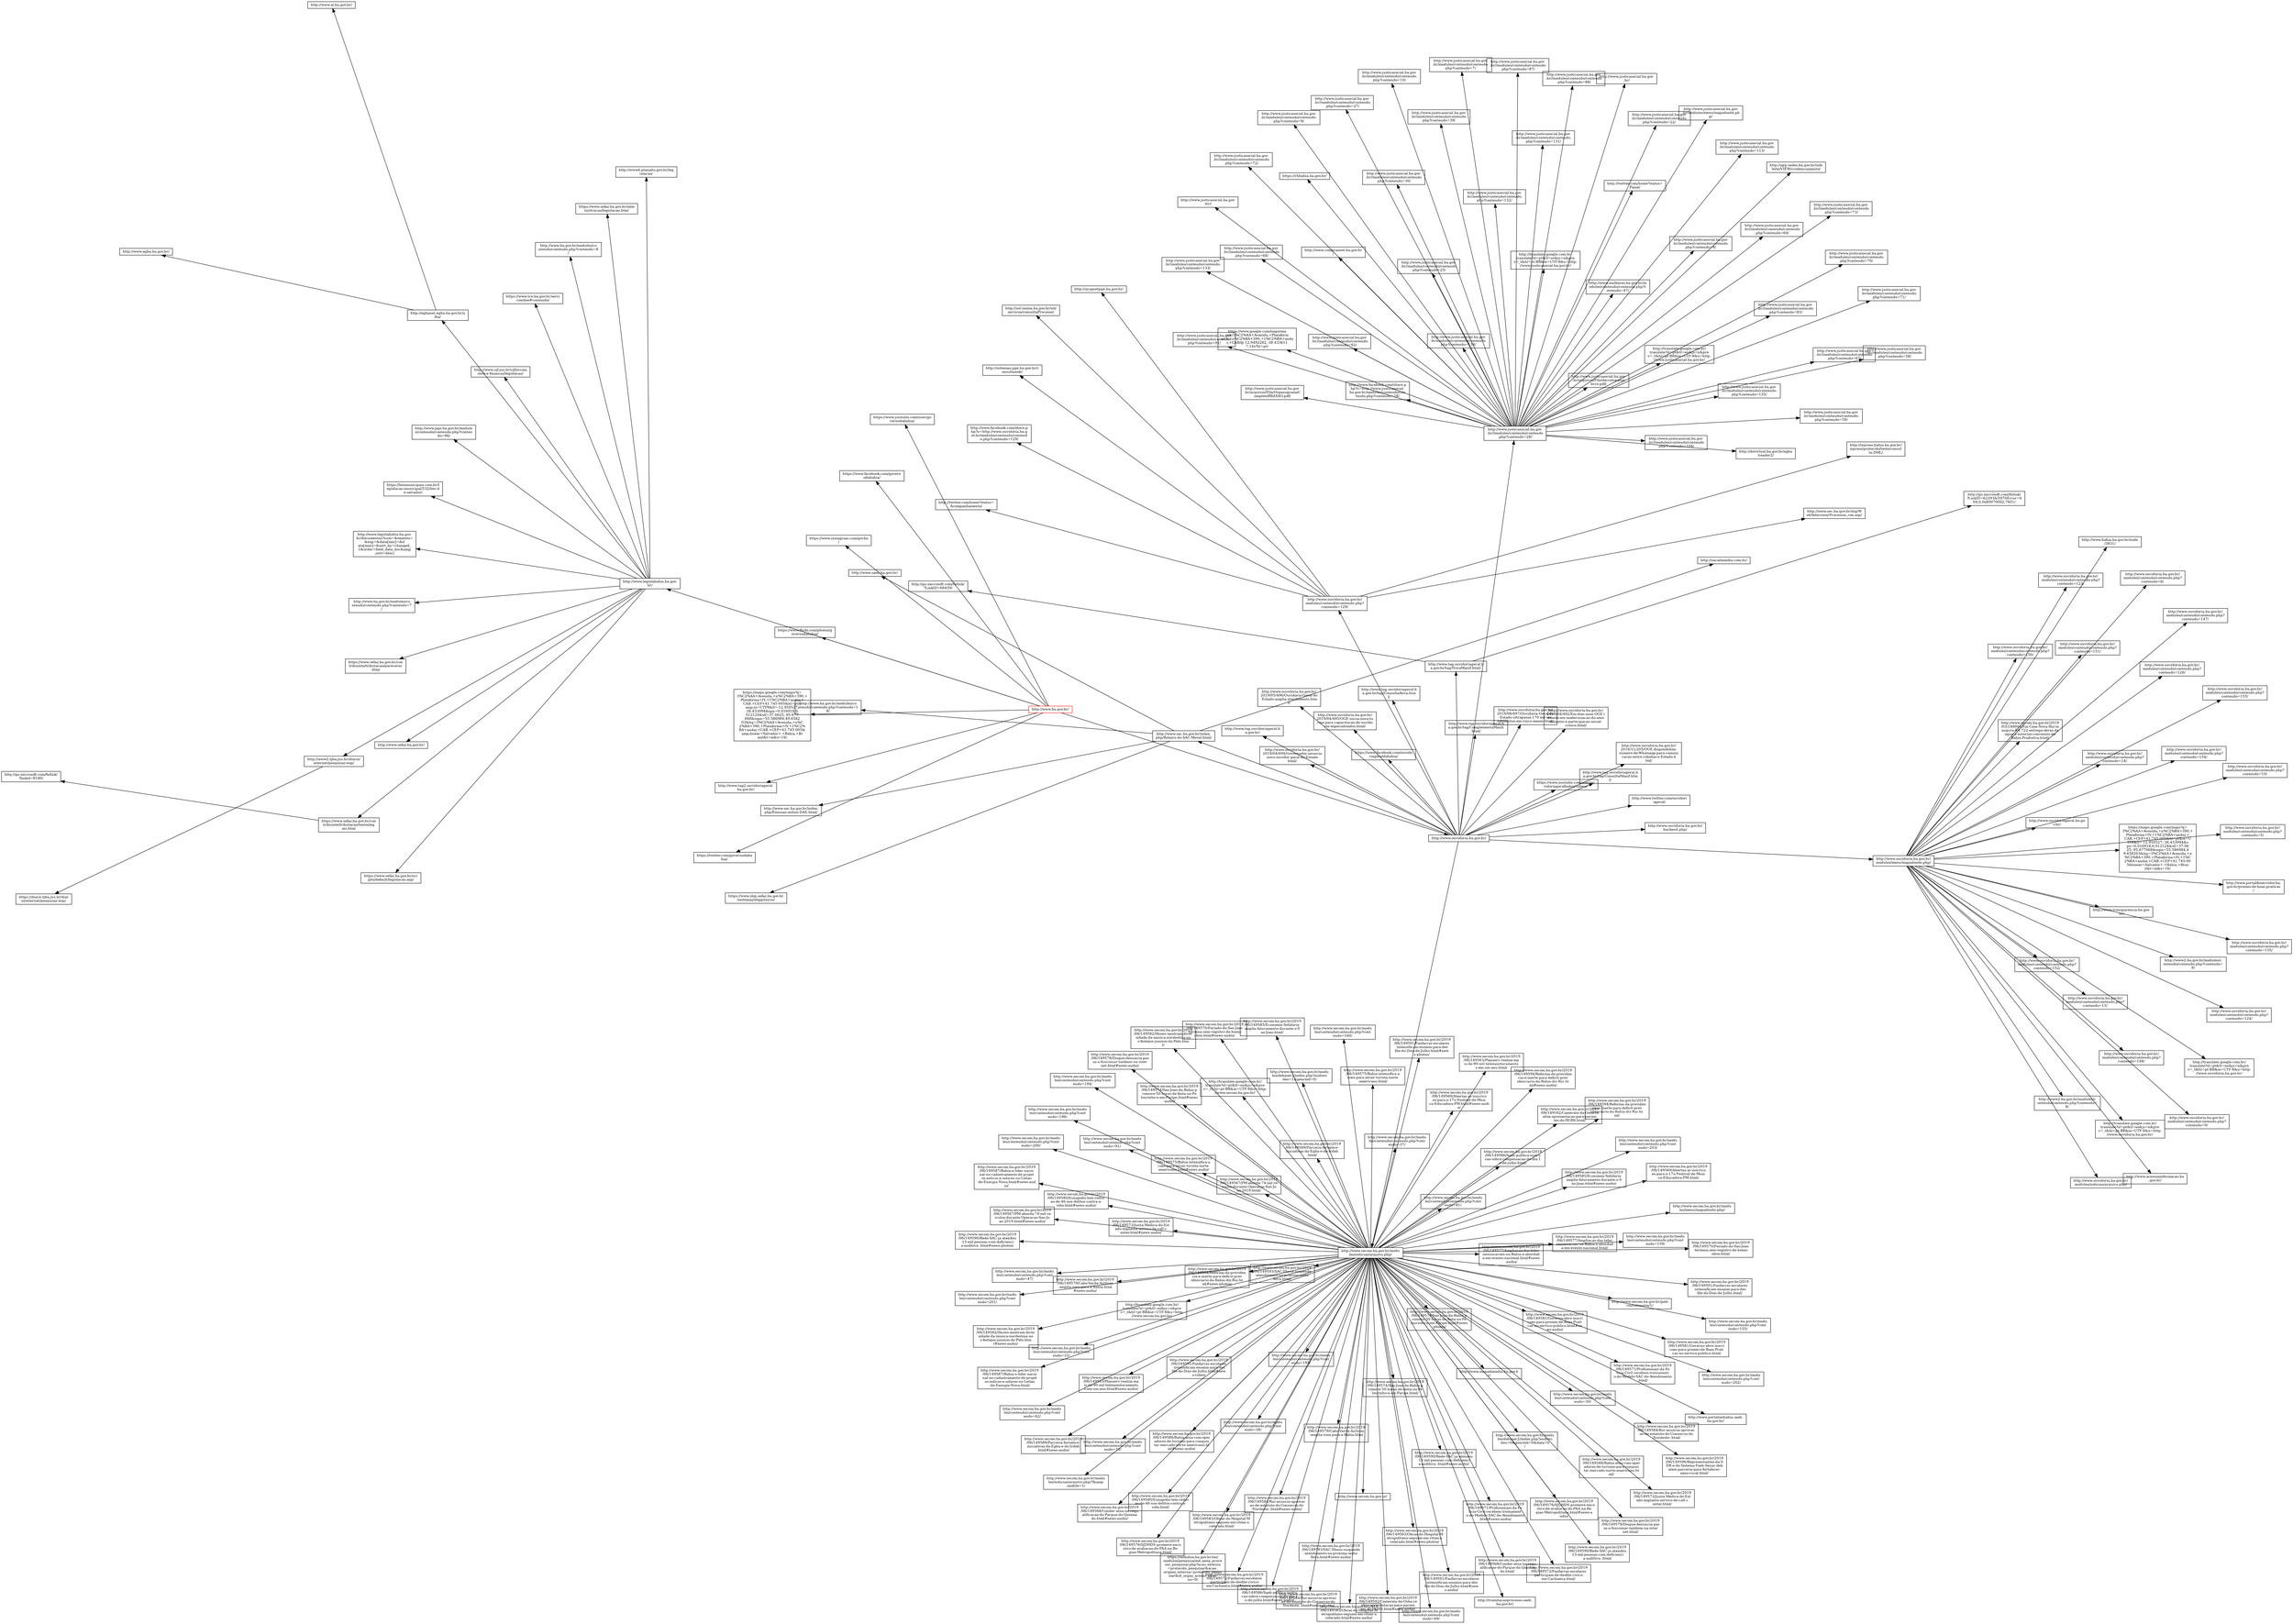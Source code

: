 digraph {
	compound=true;
	overlap=scalexy;
	splines=true;
	layout="neato";
	sep=-0.4;
	1 [label="http://www.ba.gov.br/"; shape=record; color=red; height=.1; fontsize=9];
	2 [label="http://www.ouvidoria.ba.gov.br/\n"; shape=record; height=.1; fontsize=9];
	3 [label="http://www.ouvidoria.ba.gov.br/\nmodules/menu/mapadosite.php/"; shape=record; height=.1; fontsize=9];
	4 [label="http://www.bahia.ba.gov.br/node\n/3831/"; shape=record; height=.1; fontsize=9];
	5 [label="http://www.transparencia.ba.gov\n.br/"; shape=record; height=.1; fontsize=9];
	6 [label="http://www.ouvidoriageral.ba.go\nv.br/"; shape=record; height=.1; fontsize=9];
	7 [label="http://www2.ba.gov.br/modules/c\nonteudo/conteudo.php?conteudo=\n8/"; shape=record; height=.1; fontsize=9];
	8 [label="http://www2.ba.gov.br/modules/c\nonteudo/conteudo.php?conteudo=\n9/"; shape=record; height=.1; fontsize=9];
	9 [label="http://www.acessoainformacao.ba\n.gov.br/"; shape=record; height=.1; fontsize=9];
	10 [label="http://translate.google.com.br/\ntranslate?sl=pt&tl=en&js=n&pre\nv=_t&hl=pt-BR&ie=UTF-8&u=http:\n//www.ouvidoria.ba.gov.br/"; shape=record; height=.1; fontsize=9];
	11 [label="http://translate.google.com.br/\ntranslate?sl=pt&tl=es&js=n&pre\nv=_t&hl=pt-BR&ie=UTF-8&u=http:\n//www.ouvidoria.ba.gov.br/"; shape=record; height=.1; fontsize=9];
	12 [label="http://www.secom.ba.gov.br/2019\n/03/148004/Em-Casa-Nova-Rui-in\naugura-BA-722-entrega-obras-de\n-agua-e-autoriza-convenios-do-\nBahia-Produtiva.html/"; shape=record; height=.1; fontsize=9];
	13 [label="http://www.portaldoservidor.ba.\ngov.br/premio-de-boas-praticas\n/"; shape=record; height=.1; fontsize=9];
	14 [label="http://www.ouvidoria.ba.gov.br/\nmodules/conteudo/conteudo.php?\nconteudo=5/"; shape=record; height=.1; fontsize=9];
	15 [label="http://www.ouvidoria.ba.gov.br/\nmodules/conteudo/conteudo.php?\nconteudo=147/"; shape=record; height=.1; fontsize=9];
	16 [label="http://www.ouvidoria.ba.gov.br/\nmodules/conteudo/conteudo.php?\nconteudo=148/"; shape=record; height=.1; fontsize=9];
	17 [label="http://www.ouvidoria.ba.gov.br/\nmodules/conteudo/conteudo.php?\nconteudo=124/"; shape=record; height=.1; fontsize=9];
	18 [label="http://www.ouvidoria.ba.gov.br/\nmodules/conteudo/conteudo.php?\nconteudo=123/"; shape=record; height=.1; fontsize=9];
	19 [label="http://www.ouvidoria.ba.gov.br/\nmodules/conteudo/conteudo.php?\nconteudo=150/"; shape=record; height=.1; fontsize=9];
	20 [label="http://www.ouvidoria.ba.gov.br/\nmodules/conteudo/conteudo.php?\nconteudo=151/"; shape=record; height=.1; fontsize=9];
	21 [label="http://www.ouvidoria.ba.gov.br/\nmodules/conteudo/conteudo.php?\nconteudo=13/"; shape=record; height=.1; fontsize=9];
	22 [label="http://www.ouvidoria.ba.gov.br/\nmodules/conteudo/conteudo.php?\nconteudo=152/"; shape=record; height=.1; fontsize=9];
	23 [label="http://www.ouvidoria.ba.gov.br/\nmodules/conteudo/conteudo.php?\nconteudo=154/"; shape=record; height=.1; fontsize=9];
	24 [label="http://www.ouvidoria.ba.gov.br/\nmodules/conteudo/conteudo.php?\nconteudo=155/"; shape=record; height=.1; fontsize=9];
	25 [label="http://www.ouvidoria.ba.gov.br/\nmodules/conteudo/conteudo.php?\nconteudo=8/"; shape=record; height=.1; fontsize=9];
	26 [label="http://www.ouvidoria.ba.gov.br/\nmodules/conteudo/conteudo.php?\nconteudo=9/"; shape=record; height=.1; fontsize=9];
	27 [label="http://www.ouvidoria.ba.gov.br/\nmodules/conteudo/conteudo.php?\nconteudo=10/"; shape=record; height=.1; fontsize=9];
	28 [label="http://www.ouvidoria.ba.gov.br/\nmodules/conteudo/conteudo.php?\nconteudo=14/"; shape=record; height=.1; fontsize=9];
	29 [label="http://www.ouvidoria.ba.gov.br/\nmodules/noticias/arquivo.php/"; shape=record; height=.1; fontsize=9];
	30 [label="http://www.ouvidoria.ba.gov.br/\nmodules/conteudo/conteudo.php?\nconteudo=135/"; shape=record; height=.1; fontsize=9];
	31 [label="http://www.ouvidoria.ba.gov.br/\nmodules/conteudo/conteudo.php?\nconteudo=126/"; shape=record; height=.1; fontsize=9];
	32 [label="https://maps.google.com/maps?q=\n3%C2%AA+Avenida,+n%C2%BA+390,+\nPlataforma+IV,+1%C2%BA+andar,+\nCAB.+CEP+41.745-005&hl=pt&ie=U\nTF8&ll=-12.950527,-38.433094&s\npn=0.016918,0.012124&sll=37.06\n25,-95.677068&sspn=55.586984,4\n9.658203&hq=3%C2%AA+Avenida,+n\n%C2%BA+390,+Plataforma+IV,+1%C\n2%BA+andar,+CAB.+CEP+41.745-00\n5&hnear=Salvador+-+Bahia,+Bras\nil&t=m&z=16/"; shape=record; height=.1; fontsize=9];
	33 [label="http://www.tag.ouvidoriageral.b\na.gov.br/"; shape=record; height=.1; fontsize=9];
	34 [label="http://www.justicasocial.ba.gov\n.br//modules/conteudo/conteudo\n.php?conteudo=28/"; shape=record; height=.1; fontsize=9];
	35 [label="http://www.justicasocial.ba.gov\n.br/modules/menu/mapadosite.ph\np/"; shape=record; height=.1; fontsize=9];
	36 [label="http://translate.google.com.br/\ntranslate?sl=pt&tl=en&js=n&pre\nv=_t&hl=pt-BR&ie=UTF-8&u=http:\n//www.justicasocial.ba.gov.br/\n"; shape=record; height=.1; fontsize=9];
	37 [label="http://translate.google.com.br/\ntranslate?sl=pt&tl=es&js=n&pre\nv=_t&hl=pt-BR&ie=UTF-8&u=http:\n//www.justicasocial.ba.gov.br/\n"; shape=record; height=.1; fontsize=9];
	38 [label="http://www.justicasocial.ba.gov\n.br/"; shape=record; height=.1; fontsize=9];
	39 [label="https://rhbahia.ba.gov.br/"; shape=record; height=.1; fontsize=9];
	40 [label="http://www.justicasocial.ba.gov\n.br//"; shape=record; height=.1; fontsize=9];
	41 [label="http://www.justicasocial.ba.gov\n.br/modules/conteudo/conteudo.\nphp?conteudo=39/"; shape=record; height=.1; fontsize=9];
	42 [label="http://www.justicasocial.ba.gov\n.br//modules/conteudo/conteudo\n.php?conteudo=27/"; shape=record; height=.1; fontsize=9];
	43 [label="http://www.justicasocial.ba.gov\n.br//modules/conteudo/conteudo\n.php?conteudo=25/"; shape=record; height=.1; fontsize=9];
	44 [label="http://www.justicasocial.ba.gov\n.br//modules/conteudo/conteudo\n.php?conteudo=64/"; shape=record; height=.1; fontsize=9];
	45 [label="http://www.justicasocial.ba.gov\n.br//modules/conteudo/conteudo\n.php?conteudo=67/"; shape=record; height=.1; fontsize=9];
	46 [label="http://www.justicasocial.ba.gov\n.br//modules/conteudo/conteudo\n.php?conteudo=68/"; shape=record; height=.1; fontsize=9];
	47 [label="http://www.justicasocial.ba.gov\n.br//modules/conteudo/conteudo\n.php?conteudo=58/"; shape=record; height=.1; fontsize=9];
	48 [label="http://www.justicasocial.ba.gov\n.br/modules/conteudo/conteudo.\nphp?conteudo=59/"; shape=record; height=.1; fontsize=9];
	49 [label="http://www.justicasocial.ba.gov\n.br/modules/conteudo/conteudo.\nphp?conteudo=70/"; shape=record; height=.1; fontsize=9];
	50 [label="http://www.justicasocial.ba.gov\n.br/modules/conteudo/conteudo.\nphp?conteudo=71/"; shape=record; height=.1; fontsize=9];
	51 [label="http://www.justicasocial.ba.gov\n.br//modules/conteudo/conteudo\n.php?conteudo=72/"; shape=record; height=.1; fontsize=9];
	52 [label="http://www.justicasocial.ba.gov\n.br//modules/conteudo/conteudo\n.php?conteudo=73/"; shape=record; height=.1; fontsize=9];
	53 [label="http://www.justicasocial.ba.gov\n.br//modules/conteudo/conteudo\n.php?conteudo=88/"; shape=record; height=.1; fontsize=9];
	54 [label="http://www.justicasocial.ba.gov\n.br//modules/conteudo/conteudo\n.php?conteudo=87/"; shape=record; height=.1; fontsize=9];
	55 [label="http://www.justicasocial.ba.gov\n.br/modules/conteudo/conteudo.\nphp?conteudo=22/"; shape=record; height=.1; fontsize=9];
	56 [label="http://www.justicasocial.ba.gov\n.br//modules/conteudo/conteudo\n.php?conteudo=104/"; shape=record; height=.1; fontsize=9];
	57 [label="http://www.justicasocial.ba.gov\n.br/arquivos/File/OrganogramaC\nompletoBRASAO.pdf/"; shape=record; height=.1; fontsize=9];
	58 [label="http://www.justicasocial.ba.gov\n.br/modules/conteudo/conteudo.\nphp?conteudo=10/"; shape=record; height=.1; fontsize=9];
	59 [label="http://www.justicasocial.ba.gov\n.br/modules/conteudo/conteudo.\nphp?conteudo=8/"; shape=record; height=.1; fontsize=9];
	60 [label="http://www.justicasocial.ba.gov\n.br/modules/conteudo/conteudo.\nphp?conteudo=9/"; shape=record; height=.1; fontsize=9];
	61 [label="http://www.justicasocial.ba.gov\n.br//modules/conteudo/conteudo\n.php?conteudo=30/"; shape=record; height=.1; fontsize=9];
	62 [label="http://www.justicasocial.ba.gov\n.br/modules/conteudo/conteudo.\nphp?conteudo=7/"; shape=record; height=.1; fontsize=9];
	63 [label="http://www.justicasocial.ba.gov\n.br/modules/conteudo/conteudo.\nphp?conteudo=91/"; shape=record; height=.1; fontsize=9];
	64 [label="http://www.justicasocial.ba.gov\n.br/modules/conteudo/conteudo.\nphp?conteudo=113/"; shape=record; height=.1; fontsize=9];
	65 [label="http://www.justicasocial.ba.gov\n.br//modules/conteudo/conteudo\n.php?conteudo=83/"; shape=record; height=.1; fontsize=9];
	66 [label="http://www.justicasocial.ba.gov\n.br//modules/conteudo/conteudo\n.php?conteudo=92/"; shape=record; height=.1; fontsize=9];
	67 [label="http://www.mulheres.ba.gov.br/m\nodules/conteudo/conteudo.php?c\nonteudo=47/"; shape=record; height=.1; fontsize=9];
	68 [label="http://app.sedes.ba.gov.br/info\nleite/VIEW/credenciamento/"; shape=record; height=.1; fontsize=9];
	69 [label="http://dovirtual.ba.gov.br/egba\n/reader2/"; shape=record; height=.1; fontsize=9];
	70 [label="http://www.comprasnet.ba.gov.br\n/"; shape=record; height=.1; fontsize=9];
	71 [label="http://www.justicasocial.ba.gov\n.br/arquivos/File/decretopasse\nlivre.pdf/"; shape=record; height=.1; fontsize=9];
	72 [label="http://www.justicasocial.ba.gov\n.br/modules/conteudo/conteudo.\nphp?conteudo=131/"; shape=record; height=.1; fontsize=9];
	73 [label="http://www.justicasocial.ba.gov\n.br/modules/conteudo/conteudo.\nphp?conteudo=132/"; shape=record; height=.1; fontsize=9];
	74 [label="http://www.justicasocial.ba.gov\n.br/modules/conteudo/conteudo.\nphp?conteudo=133/"; shape=record; height=.1; fontsize=9];
	75 [label="http://www.justicasocial.ba.gov\n.br/modules/conteudo/conteudo.\nphp?conteudo=134/"; shape=record; height=.1; fontsize=9];
	76 [label="http://www.justicasocial.ba.gov\n.br/modules/conteudo/conteudo.\nphp?conteudo=135/"; shape=record; height=.1; fontsize=9];
	77 [label="http://twitter.com/home?status=\nPasse/"; shape=record; height=.1; fontsize=9];
	78 [label="http://www.facebook.com/share.p\nhp?u=http://www.justicasocial.\nba.gov.br/modules/conteudo/con\nteudo.php?conteudo=28/"; shape=record; height=.1; fontsize=9];
	79 [label="https://www.google.com/maps/sea\nrch/3%C2%AA+Avenida,+Plataform\na+4,+n%C2%BA+390,+1%C2%BA+anda\nr,+CAB/@-12.9492282,-38.433611\n7,14z?hl=pt/"; shape=record; height=.1; fontsize=9];
	80 [label="http://www.ouvidoria.ba.gov.br/\n2016/11/205/OGE-disponibiliza-\nnumero-de-Whatsaap-para-comuni\ncacao-entre-cidadao-e-Estado.h\ntml/"; shape=record; height=.1; fontsize=9];
	81 [label="http://www.tag.ouvidoriageral.b\na.gov.br/tag/NovaManif.html/"; shape=record; height=.1; fontsize=9];
	82 [label="http://go.microsoft.com/fwlink/\n?LinkID=66439/"; shape=record; height=.1; fontsize=9];
	83 [label="http://go.microsoft.com/fwlink/\n?LinkID=62293&amp;IIS70Error=4\n04,0,0x80070002,7601/"; shape=record; height=.1; fontsize=9];
	84 [label="http://www.tag.ouvidoriageral.b\na.gov.br/tag/ConsultaManif.htm\nl/"; shape=record; height=.1; fontsize=9];
	85 [label="http://www.tag.ouvidoriageral.b\na.gov.br/tag/ComplementaManif.\nhtml/"; shape=record; height=.1; fontsize=9];
	86 [label="http://www.tag.ouvidoriageral.b\na.gov.br/tag/ConsultaAtiva.htm\nl/"; shape=record; height=.1; fontsize=9];
	87 [label="http://www.ouvidoria.ba.gov.br/\n2019/06/497/Ouvidoria-Geral-do\n-Estado-ultrapassa-170-mil-ate\nndimentos-em-cinco-meses.html/\n"; shape=record; height=.1; fontsize=9];
	88 [label="http://www.ouvidoria.ba.gov.br/\n2019/05/496/Ouvidoria-Geral-do\n-Estado-amplia-atendimento.htm\nl/"; shape=record; height=.1; fontsize=9];
	89 [label="http://www.ouvidoria.ba.gov.br/\n2019/04/495/OGE-inicia-nova-tu\nrma-para-capacitacao-de-ouvido\nres-especializados.html/"; shape=record; height=.1; fontsize=9];
	90 [label="http://www.ouvidoria.ba.gov.br/\n2019/04/494/Governador-anuncia\n-novo-ouvidor-geral-do-Estado.\nhtml/"; shape=record; height=.1; fontsize=9];
	91 [label="http://www.ouvidoria.ba.gov.br/\n2019/04/492/Em-dois-anos-OGE-i\nnveste-em-modernizacao-do-aten\ndimento-e-participacao-social-\ncresce.html/"; shape=record; height=.1; fontsize=9];
	92 [label="http://www.secom.ba.gov.br/modu\nles/noticias/arquivo.php/"; shape=record; height=.1; fontsize=9];
	93 [label="http://www.secom.ba.gov.br/modu\nles/menu/mapadosite.php/"; shape=record; height=.1; fontsize=9];
	94 [label="http://translate.google.com.br/\ntranslate?sl=pt&tl=en&js=n&pre\nv=_t&hl=pt-BR&ie=UTF-8&u=http:\n//www.secom.ba.gov.br/"; shape=record; height=.1; fontsize=9];
	95 [label="http://translate.google.com.br/\ntranslate?sl=pt&tl=es&js=n&pre\nv=_t&hl=pt-BR&ie=UTF-8&u=http:\n//www.secom.ba.gov.br/"; shape=record; height=.1; fontsize=9];
	96 [label="http://www.secom.ba.gov.br/"; shape=record; height=.1; fontsize=9];
	97 [label="http://www.mapadamidia.ba.gov.b\nr/"; shape=record; height=.1; fontsize=9];
	98 [label="http://www.portalseibahia.saeb.\nba.gov.br/"; shape=record; height=.1; fontsize=9];
	99 [label="http://www.secom.ba.gov.br/modu\nles/conteudo/conteudo.php?cont\neudo=30/"; shape=record; height=.1; fontsize=9];
	100 [label="http://www.secom.ba.gov.br/modu\nles/conteudo/conteudo.php?cont\neudo=34/"; shape=record; height=.1; fontsize=9];
	101 [label="http://www.secom.ba.gov.br/modu\nles/conteudo/conteudo.php?cont\neudo=159/"; shape=record; height=.1; fontsize=9];
	102 [label="http://www.secom.ba.gov.br/modu\nles/conteudo/conteudo.php?cont\neudo=37/"; shape=record; height=.1; fontsize=9];
	103 [label="http://www.secom.ba.gov.br/modu\nles/conteudo/conteudo.php?cont\neudo=33/"; shape=record; height=.1; fontsize=9];
	104 [label="http://www.secom.ba.gov.br/modu\nles/conteudo/conteudo.php?cont\neudo=42/"; shape=record; height=.1; fontsize=9];
	105 [label="http://www.secom.ba.gov.br/modu\nles/conteudo/conteudo.php?cont\neudo=200/"; shape=record; height=.1; fontsize=9];
	106 [label="http://www.secom.ba.gov.br/modu\nles/conteudo/conteudo.php?cont\neudo=155/"; shape=record; height=.1; fontsize=9];
	107 [label="http://www.secom.ba.gov.br/modu\nles/conteudo/conteudo.php?cont\neudo=202/"; shape=record; height=.1; fontsize=9];
	108 [label="http://www.secom.ba.gov.br/gale\nria/categoria/1/"; shape=record; height=.1; fontsize=9];
	109 [label="http://www.secom.ba.gov.br/modu\nles/conteudo/conteudo.php?cont\neudo=160/"; shape=record; height=.1; fontsize=9];
	110 [label="http://www.secom.ba.gov.br/modu\nles/debaser2/index.php?audiovi\ndeo=1&amp;genreid=0/"; shape=record; height=.1; fontsize=9];
	111 [label="http://www.secom.ba.gov.br/modu\nles/debaser2/index.php?audiovi\ndeo=0&amp;genreid=0&amp;data=0\n/"; shape=record; height=.1; fontsize=9];
	112 [label="http://www.secom.ba.gov.br/modu\nles/conteudo/conteudo.php?cont\neudo=203/"; shape=record; height=.1; fontsize=9];
	113 [label="http://www.secom.ba.gov.br/modu\nles/conteudo/conteudo.php?cont\neudo=91/"; shape=record; height=.1; fontsize=9];
	114 [label="http://www.secom.ba.gov.br/modu\nles/conteudo/conteudo.php?cont\neudo=201/"; shape=record; height=.1; fontsize=9];
	115 [label="http://www.secom.ba.gov.br/modu\nles/conteudo/conteudo.php?cont\neudo=47/"; shape=record; height=.1; fontsize=9];
	116 [label="http://www.secom.ba.gov.br/modu\nles/conteudo/conteudo.php?cont\neudo=194/"; shape=record; height=.1; fontsize=9];
	117 [label="http://www.secom.ba.gov.br/modu\nles/conteudo/conteudo.php?cont\neudo=196/"; shape=record; height=.1; fontsize=9];
	118 [label="http://www.secom.ba.gov.br/modu\nles/conteudo/conteudo.php?cont\neudo=195/"; shape=record; height=.1; fontsize=9];
	119 [label="http://www.secom.ba.gov.br/modu\nles/conteudo/conteudo.php?cont\neudo=49/"; shape=record; height=.1; fontsize=9];
	120 [label="http://www.secom.ba.gov.br/modu\nles/conteudo/conteudo.php?cont\neudo=81/"; shape=record; height=.1; fontsize=9];
	121 [label="http://www.secom.ba.gov.br/modu\nles/conteudo/conteudo.php?cont\neudo=38/"; shape=record; height=.1; fontsize=9];
	122 [label="https://seibahia.ba.gov.br/sei/\nmodulos/pesquisa/md_pesq_proce\nsso_pesquisar.php?acao_externa\n=protocolo_pesquisar&amp;acao_\norigem_externa=protocolo_pesqu\nisar&amp;id_orgao_acesso_exter\nno=0/"; shape=record; height=.1; fontsize=9];
	123 [label="http://tramitacaoprocesso.saeb.\nba.gov.br/"; shape=record; height=.1; fontsize=9];
	124 [label="http://www.secom.ba.gov.br/2019\n/06/149596/Representantes-da-S\nDR-e-do-Sistema-Faeb-Senar-deb\natem-parceria-para-fortalecer-\nmeio-rural.html/"; shape=record; height=.1; fontsize=9];
	125 [label="http://www.secom.ba.gov.br/2019\n/06/149588/Bahia-atua-com-oper\nadores-de-turismo-para-conquis\ntar-mercado-norte-americano.ht\nml/"; shape=record; height=.1; fontsize=9];
	126 [label="http://www.secom.ba.gov.br/2019\n/06/149588/Bahia-atua-com-oper\nadores-de-turismo-para-conquis\ntar-mercado-norte-americano.ht\nml#news-audio/"; shape=record; height=.1; fontsize=9];
	127 [label="http://www.secom.ba.gov.br/2019\n/06/149593/SAC-Ilheus-suspende\n-atendimento-na-proxima-sexta-\nfeira.html/"; shape=record; height=.1; fontsize=9];
	128 [label="http://www.secom.ba.gov.br/2019\n/06/149593/SAC-Ilheus-suspende\n-atendimento-na-proxima-sexta-\nfeira.html#news-audio/"; shape=record; height=.1; fontsize=9];
	129 [label="http://www.secom.ba.gov.br/2019\n/06/149594/Reforma-da-previden\ncia-e-inerte-para-deficit-prev\nidenciario-da-Bahia-diz-Rui.ht\nml/"; shape=record; height=.1; fontsize=9];
	130 [label="http://www.secom.ba.gov.br/2019\n/06/149594/Reforma-da-previden\ncia-e-inerte-para-deficit-prev\nidenciario-da-Bahia-diz-Rui.ht\nml#news-photos/"; shape=record; height=.1; fontsize=9];
	131 [label="http://www.secom.ba.gov.br/2019\n/06/149594/Reforma-da-previden\ncia-e-inerte-para-deficit-prev\nidenciario-da-Bahia-diz-Rui.ht\nml#news-audio/"; shape=record; height=.1; fontsize=9];
	132 [label="http://www.secom.ba.gov.br/2019\n/06/149592/Camerata-da-Osba-re\naliza-apresentacao-para-pacien\ntes-do-HGRS.html/"; shape=record; height=.1; fontsize=9];
	133 [label="http://www.secom.ba.gov.br/2019\n/06/149592/Camerata-da-Osba-re\naliza-apresentacao-para-pacien\ntes-do-HGRS.html#news-audio/"; shape=record; height=.1; fontsize=9];
	134 [label="http://www.secom.ba.gov.br/2019\n/06/149591/Fanfarras-escolares\n-intensificam-ensaios-para-des\nfile-do-Dois-de-Julho.html/"; shape=record; height=.1; fontsize=9];
	135 [label="http://www.secom.ba.gov.br/2019\n/06/149591/Fanfarras-escolares\n-intensificam-ensaios-para-des\nfile-do-Dois-de-Julho.html#new\ns-photos/"; shape=record; height=.1; fontsize=9];
	136 [label="http://www.secom.ba.gov.br/2019\n/06/149591/Fanfarras-escolares\n-intensificam-ensaios-para-des\nfile-do-Dois-de-Julho.html#new\ns-video/"; shape=record; height=.1; fontsize=9];
	137 [label="http://www.secom.ba.gov.br/2019\n/06/149591/Fanfarras-escolares\n-intensificam-ensaios-para-des\nfile-do-Dois-de-Julho.html#new\ns-audio/"; shape=record; height=.1; fontsize=9];
	138 [label="http://www.secom.ba.gov.br/2019\n/06/149590/Rede-SAC-ja-atendeu\n-13-mil-pessoas-com-deficienci\na-auditiva-.html/"; shape=record; height=.1; fontsize=9];
	139 [label="http://www.secom.ba.gov.br/2019\n/06/149590/Rede-SAC-ja-atendeu\n-13-mil-pessoas-com-deficienci\na-auditiva-.html#news-photos/"; shape=record; height=.1; fontsize=9];
	140 [label="http://www.secom.ba.gov.br/2019\n/06/149590/Rede-SAC-ja-atendeu\n-13-mil-pessoas-com-deficienci\na-auditiva-.html#news-audio/"; shape=record; height=.1; fontsize=9];
	141 [label="http://www.secom.ba.gov.br/2019\n/06/149586/Saeb-publica-instru\ncao-sobre-compensacao-do-dia-1\no-de-julho.html/"; shape=record; height=.1; fontsize=9];
	142 [label="http://www.secom.ba.gov.br/2019\n/06/149586/Saeb-publica-instru\ncao-sobre-compensacao-do-dia-1\no-de-julho.html#news-audio/"; shape=record; height=.1; fontsize=9];
	143 [label="http://www.secom.ba.gov.br/2019\n/06/149589/Parceria-fortalece-\niniciativas-da-Egba-e-do-Irdeb\n.html/"; shape=record; height=.1; fontsize=9];
	144 [label="http://www.secom.ba.gov.br/2019\n/06/149589/Parceria-fortalece-\niniciativas-da-Egba-e-do-Irdeb\n.html#news-audio/"; shape=record; height=.1; fontsize=9];
	145 [label="http://www.secom.ba.gov.br/2019\n/06/149587/Bahia-e-lider-nacio\nnal-no-cadastramento-de-projet\nos-eolicos-e-solares-no-Leilao\n-de-Energia-Nova.html/"; shape=record; height=.1; fontsize=9];
	146 [label="http://www.secom.ba.gov.br/2019\n/06/149587/Bahia-e-lider-nacio\nnal-no-cadastramento-de-projet\nos-eolicos-e-solares-no-Leilao\n-de-Energia-Nova.html#news-aud\nio/"; shape=record; height=.1; fontsize=9];
	147 [label="http://www.secom.ba.gov.br/2019\n/06/149582/Shows-mostram-diver\nsidade-da-musica-nordestina-no\ns-festejos-juninos-do-Pelo.htm\nl/"; shape=record; height=.1; fontsize=9];
	148 [label="http://www.secom.ba.gov.br/2019\n/06/149582/Shows-mostram-diver\nsidade-da-musica-nordestina-no\ns-festejos-juninos-do-Pelo.htm\nl#news-audio/"; shape=record; height=.1; fontsize=9];
	149 [label="http://www.secom.ba.gov.br/2019\n/06/149585/Economia-Solidaria-\namplia-faturamento-durante-o-S\nao-Joao.html/"; shape=record; height=.1; fontsize=9];
	150 [label="http://www.secom.ba.gov.br/2019\n/06/149585/Economia-Solidaria-\namplia-faturamento-durante-o-S\nao-Joao.html#news-audio/"; shape=record; height=.1; fontsize=9];
	151 [label="http://www.secom.ba.gov.br/2019\n/06/149584/Rui-anuncia-aprovac\nao-de-estatuto-do-Consorcio-do\n-Nordeste-.html/"; shape=record; height=.1; fontsize=9];
	152 [label="http://www.secom.ba.gov.br/2019\n/06/149584/Rui-anuncia-aprovac\nao-de-estatuto-do-Consorcio-do\n-Nordeste-.html#news-photos/"; shape=record; height=.1; fontsize=9];
	153 [label="http://www.secom.ba.gov.br/2019\n/06/149584/Rui-anuncia-aprovac\nao-de-estatuto-do-Consorcio-do\n-Nordeste-.html#news-audio/"; shape=record; height=.1; fontsize=9];
	154 [label="http://www.secom.ba.gov.br/2019\n/06/149583/Obras-do-Hospital-M\netropolitano-seguem-em-ritmo-a\ncelerado.html/"; shape=record; height=.1; fontsize=9];
	155 [label="http://www.secom.ba.gov.br/2019\n/06/149583/Obras-do-Hospital-M\netropolitano-seguem-em-ritmo-a\ncelerado.html#news-photos/"; shape=record; height=.1; fontsize=9];
	156 [label="http://www.secom.ba.gov.br/2019\n/06/149583/Obras-do-Hospital-M\netropolitano-seguem-em-ritmo-a\ncelerado.html#news-audio/"; shape=record; height=.1; fontsize=9];
	157 [label="http://www.secom.ba.gov.br/2019\n/06/149581/Governo-abre-inscri\ncoes-para-premio-de-Boas-Prati\ncas-no-servico-publico.html/"; shape=record; height=.1; fontsize=9];
	158 [label="http://www.secom.ba.gov.br/2019\n/06/149581/Governo-abre-inscri\ncoes-para-premio-de-Boas-Prati\ncas-no-servico-publico.html#ne\nws-audio/"; shape=record; height=.1; fontsize=9];
	159 [label="http://www.secom.ba.gov.br/2019\n/06/149580/Eunapolis-tem-reduc\nao-de-46-nos-delitos-contra-a-\nvida.html/"; shape=record; height=.1; fontsize=9];
	160 [label="http://www.secom.ba.gov.br/2019\n/06/149580/Eunapolis-tem-reduc\nao-de-46-nos-delitos-contra-a-\nvida.html#news-audio/"; shape=record; height=.1; fontsize=9];
	161 [label="http://www.secom.ba.gov.br/2019\n/06/149579/Cabo-Verde-Airlines\n-amplia-voos-para-a-Bahia.html\n/"; shape=record; height=.1; fontsize=9];
	162 [label="http://www.secom.ba.gov.br/2019\n/06/149579/Cabo-Verde-Airlines\n-amplia-voos-para-a-Bahia.html\n#news-audio/"; shape=record; height=.1; fontsize=9];
	163 [label="http://www.secom.ba.gov.br/2019\n/06/149578/Disque-denuncia-pas\nsa-a-funcionar-tambem-na-inter\nnet.html/"; shape=record; height=.1; fontsize=9];
	164 [label="http://www.secom.ba.gov.br/2019\n/06/149578/Disque-denuncia-pas\nsa-a-funcionar-tambem-na-inter\nnet.html#news-audio/"; shape=record; height=.1; fontsize=9];
	165 [label="http://www.secom.ba.gov.br/2019\n/06/149577/Ampliacao-das-telec\nomunicacoes-na-Bahia-e-abordad\na-em-evento-nacional.html/"; shape=record; height=.1; fontsize=9];
	166 [label="http://www.secom.ba.gov.br/2019\n/06/149577/Ampliacao-das-telec\nomunicacoes-na-Bahia-e-abordad\na-em-evento-nacional.html#news\n-audio/"; shape=record; height=.1; fontsize=9];
	167 [label="http://www.secom.ba.gov.br/2019\n/06/149576/SJDHDS-promove-enco\nntro-de-avaliacao-do-PAA-na-Re\ngiao-Metropolitana.html/"; shape=record; height=.1; fontsize=9];
	168 [label="http://www.secom.ba.gov.br/2019\n/06/149576/SJDHDS-promove-enco\nntro-de-avaliacao-do-PAA-na-Re\ngiao-Metropolitana.html#news-a\nudio/"; shape=record; height=.1; fontsize=9];
	169 [label="http://www.secom.ba.gov.br/2019\n/06/149575/Bahia-intensifica-a\ncoes-para-atrair-turista-norte\n-americano.html/"; shape=record; height=.1; fontsize=9];
	170 [label="http://www.secom.ba.gov.br/2019\n/06/149575/Bahia-intensifica-a\ncoes-para-atrair-turista-norte\n-americano.html#news-audio/"; shape=record; height=.1; fontsize=9];
	171 [label="http://www.secom.ba.gov.br/2019\n/06/149574/Sao-Joao-da-Bahia-p\nromove-50-horas-de-festa-no-Pe\nlourinho-e-em-Paripe.html/"; shape=record; height=.1; fontsize=9];
	172 [label="http://www.secom.ba.gov.br/2019\n/06/149574/Sao-Joao-da-Bahia-p\nromove-50-horas-de-festa-no-Pe\nlourinho-e-em-Paripe.html#news\n-photos/"; shape=record; height=.1; fontsize=9];
	173 [label="http://www.secom.ba.gov.br/2019\n/06/149574/Sao-Joao-da-Bahia-p\nromove-50-horas-de-festa-no-Pe\nlourinho-e-em-Paripe.html#news\n-audio/"; shape=record; height=.1; fontsize=9];
	174 [label="http://www.secom.ba.gov.br/2019\n/06/149573/Junta-Medica-do-Est\nado-implanta-servico-de-call-c\nenter.html/"; shape=record; height=.1; fontsize=9];
	175 [label="http://www.secom.ba.gov.br/2019\n/06/149573/Junta-Medica-do-Est\nado-implanta-servico-de-call-c\nenter.html#news-audio/"; shape=record; height=.1; fontsize=9];
	176 [label="http://www.secom.ba.gov.br/2019\n/06/149572/Fanfarras-escolares\n-participam-de-desfile-civico-\nem-Cachoeira.html/"; shape=record; height=.1; fontsize=9];
	177 [label="http://www.secom.ba.gov.br/2019\n/06/149572/Fanfarras-escolares\n-participam-de-desfile-civico-\nem-Cachoeira.html#news-audio/"; shape=record; height=.1; fontsize=9];
	178 [label="http://www.secom.ba.gov.br/2019\n/06/149571/Profissionais-da-Po\nlicia-Civil-recebem-treinament\no-do-Modelo-SAC-de-Atendimento\n.html/"; shape=record; height=.1; fontsize=9];
	179 [label="http://www.secom.ba.gov.br/2019\n/06/149571/Profissionais-da-Po\nlicia-Civil-recebem-treinament\no-do-Modelo-SAC-de-Atendimento\n.html#news-audio/"; shape=record; height=.1; fontsize=9];
	180 [label="http://www.secom.ba.gov.br/2019\n/06/149570/Feriado-do-Sao-Joao\n-termina-sem-registro-de-homic\nidios.html/"; shape=record; height=.1; fontsize=9];
	181 [label="http://www.secom.ba.gov.br/2019\n/06/149570/Feriado-do-Sao-Joao\n-termina-sem-registro-de-homic\nidios.html#news-audio/"; shape=record; height=.1; fontsize=9];
	182 [label="http://www.secom.ba.gov.br/2019\n/06/149563/Planserv-realiza-ma\nis-de-90-mil-telemonitoramento\ns-em-um-ano.html/"; shape=record; height=.1; fontsize=9];
	183 [label="http://www.secom.ba.gov.br/2019\n/06/149563/Planserv-realiza-ma\nis-de-90-mil-telemonitoramento\ns-em-um-ano.html#news-audio/"; shape=record; height=.1; fontsize=9];
	184 [label="http://www.secom.ba.gov.br/2019\n/06/149569/Abertas-as-inscrico\nes-para-o-17o-Festival-de-Musi\nca-Educadora-FM.html/"; shape=record; height=.1; fontsize=9];
	185 [label="http://www.secom.ba.gov.br/2019\n/06/149569/Abertas-as-inscrico\nes-para-o-17o-Festival-de-Musi\nca-Educadora-FM.html#news-audi\no/"; shape=record; height=.1; fontsize=9];
	186 [label="http://www.secom.ba.gov.br/2019\n/06/149568/Conder-atua-na-requ\nalificacao-do-Parque-do-Queima\ndo.html/"; shape=record; height=.1; fontsize=9];
	187 [label="http://www.secom.ba.gov.br/2019\n/06/149568/Conder-atua-na-requ\nalificacao-do-Parque-do-Queima\ndo.html#news-audio/"; shape=record; height=.1; fontsize=9];
	188 [label="http://www.secom.ba.gov.br/2019\n/06/149567/PM-aborda-74-mil-ve\niculos-durante-Operacao-Sao-Jo\nao-2019.html/"; shape=record; height=.1; fontsize=9];
	189 [label="http://www.secom.ba.gov.br/2019\n/06/149567/PM-aborda-74-mil-ve\niculos-durante-Operacao-Sao-Jo\nao-2019.html#news-audio/"; shape=record; height=.1; fontsize=9];
	190 [label="http://www.secom.ba.gov.br/modu\nles/noticias/arquivo.php/?&amp\n;mobile=1/"; shape=record; height=.1; fontsize=9];
	191 [label="https://www.facebook.com/ouvido\nriageraldabahia/"; shape=record; height=.1; fontsize=9];
	192 [label="https://www.youtube.com/user/ou\nvidoriageralbahia/videos/"; shape=record; height=.1; fontsize=9];
	193 [label="http://www.twitter.com/ouvidori\nageral/"; shape=record; height=.1; fontsize=9];
	194 [label="http://www.ouvidoria.ba.gov.br/\nbackend.php/"; shape=record; height=.1; fontsize=9];
	195 [label="http://www.sac.ba.gov.br/index.\nphp/Roteiro-do-SAC-Movel.html/\n"; shape=record; height=.1; fontsize=9];
	196 [label="http://www.ba.gov.br/modules/co\nnteudo/conteudo.php?conteudo=1\n8/"; shape=record; height=.1; fontsize=9];
	197 [label="http://www.saeb.ba.gov.br/"; shape=record; height=.1; fontsize=9];
	198 [label="http://www.sac.ba.gov.br/index.\nphp/Emissao-online-DAE.html/"; shape=record; height=.1; fontsize=9];
	199 [label="http://sacadamidia.com.br/"; shape=record; height=.1; fontsize=9];
	200 [label="https://www.nbp.sefaz.ba.gov.br\n/sistemas/nbpp/inicio/"; shape=record; height=.1; fontsize=9];
	201 [label="http://www.ouvidoria.ba.gov.br/\nmodules/conteudo/conteudo.php?\nconteudo=129/"; shape=record; height=.1; fontsize=9];
	202 [label="http://ixpress.bahia.ba.gov.br/\nixpress/protocolo/teste/consul\nta.DML/"; shape=record; height=.1; fontsize=9];
	203 [label="http://sol.inema.ba.gov.br/sol/\nservicos/consultaProcesso/"; shape=record; height=.1; fontsize=9];
	204 [label="http://www.sec.ba.gov.br/siig/W\nebSelecionarProcessos_cee.asp/\n"; shape=record; height=.1; fontsize=9];
	205 [label="http://sicajnetpge.ba.gov.br/"; shape=record; height=.1; fontsize=9];
	206 [label="http://sistemas.pge.ba.gov.br/c\nonsultaweb/"; shape=record; height=.1; fontsize=9];
	207 [label="http://twitter.com/home?status=\nAcompanhamento/"; shape=record; height=.1; fontsize=9];
	208 [label="http://www.facebook.com/share.p\nhp?u=http://www.ouvidoria.ba.g\nov.br/modules/conteudo/conteud\no.php?conteudo=129/"; shape=record; height=.1; fontsize=9];
	209 [label="http://www.legislabahia.ba.gov.\nbr/"; shape=record; height=.1; fontsize=9];
	210 [label="http://www.ba.gov.br/modules/co\nnteudo/conteudo.php?conteudo=7\n/"; shape=record; height=.1; fontsize=9];
	211 [label="http://www.ba.gov.br/modules/co\nnteudo/conteudo.php?conteudo=8\n/"; shape=record; height=.1; fontsize=9];
	212 [label="https://leismunicipais.com.br/l\negislacao-municipal/532/leis-d\ne-salvador/"; shape=record; height=.1; fontsize=9];
	213 [label="http://www4.planalto.gov.br/leg\nislacao/"; shape=record; height=.1; fontsize=9];
	214 [label="http://www.sefaz.ba.gov.br/"; shape=record; height=.1; fontsize=9];
	215 [label="https://www.sefaz.ba.gov.br/con\ntribuinte/tributacao/textosleg\nais.htm/"; shape=record; height=.1; fontsize=9];
	216 [label="http://go.microsoft.com/fwlink/\n?linkid=8180/"; shape=record; height=.1; fontsize=9];
	217 [label="https://www.sefaz.ba.gov.br/adm\ninistracao/legislacao.htm/"; shape=record; height=.1; fontsize=9];
	218 [label="https://www.sefaz.ba.gov.br/scr\nipts/default/legislacao.asp/"; shape=record; height=.1; fontsize=9];
	219 [label="https://www.sefaz.ba.gov.br/con\ntribuinte/tributacao/pareceres\n.htm/"; shape=record; height=.1; fontsize=9];
	220 [label="http://www.pge.ba.gov.br/module\ns/conteudo/conteudo.php?conteu\ndo=96/"; shape=record; height=.1; fontsize=9];
	221 [label="http://www.cjf.jus.br/cjf/orcam\nento-e-financas/legislacao/"; shape=record; height=.1; fontsize=9];
	222 [label="https://www.tce.ba.gov.br/servi\ncos/doe#conteudo/"; shape=record; height=.1; fontsize=9];
	223 [label="http://www2.tjba.jus.br/diario/\ninternet/pesquisar.wsp/"; shape=record; height=.1; fontsize=9];
	224 [label="https://diario.tjba.jus.br/diar\nio/internet/pesquisar.wsp/"; shape=record; height=.1; fontsize=9];
	225 [label="http://egbanet.egba.ba.gov.br/a\nlba/"; shape=record; height=.1; fontsize=9];
	226 [label="http://www.al.ba.gov.br/"; shape=record; height=.1; fontsize=9];
	227 [label="http://www.egba.ba.gov.br/"; shape=record; height=.1; fontsize=9];
	228 [label="http://www.legislabahia.ba.gov.\nbr/documentos?num=&amp;ementa=\n&amp;exp=&amp;data[min]=&amp;d\nata[max]=&amp;sort_by=changed_\n1&amp;order=field_data_doc&amp\n;sort=desc/"; shape=record; height=.1; fontsize=9];
	229 [label="https://www.facebook.com/govern\nodabahia/"; shape=record; height=.1; fontsize=9];
	230 [label="https://twitter.com/governodaba\nhia/"; shape=record; height=.1; fontsize=9];
	231 [label="https://www.instagram.com/govba\n/"; shape=record; height=.1; fontsize=9];
	232 [label="https://www.flickr.com/photos/g\novernodabahia/"; shape=record; height=.1; fontsize=9];
	233 [label="https://www.youtube.com/user/go\nvernodabahia/"; shape=record; height=.1; fontsize=9];
	234 [label="http://www.tag2.ouvidoriageral.\nba.gov.br/"; shape=record; height=.1; fontsize=9];
	235 [label="https://maps.google.com/maps?q=\n3%C2%AA+Avenida,+n%C2%BA+390,+\nPlataforma+IV,+1%C2%BA+andar,+\nCAB.+CEP+41.745-005&amp;hl=pt&\namp;ie=UTF8&amp;ll=-12.950527,\n-38.433094&amp;spn=0.016918,0.\n012124&amp;sll=37.0625,-95.677\n068&amp;sspn=55.586984,49.6582\n03&amp;hq=3%C2%AA+Avenida,+n%C\n2%BA+390,+Plataforma+IV,+1%C2%\nBA+andar,+CAB.+CEP+41.745-005&\namp;hnear=Salvador+-+Bahia,+Br\nasil&amp;t=m&amp;z=16/"; shape=record; height=.1; fontsize=9];
	1 -> 2;
	1 -> 209;
	1 -> 229;
	1 -> 230;
	1 -> 231;
	1 -> 232;
	1 -> 233;
	1 -> 234;
	1 -> 235;
	2 -> 3;
	2 -> 33;
	2 -> 34;
	2 -> 80;
	2 -> 81;
	2 -> 84;
	2 -> 85;
	2 -> 86;
	2 -> 87;
	2 -> 88;
	2 -> 89;
	2 -> 90;
	2 -> 91;
	2 -> 92;
	2 -> 191;
	2 -> 192;
	2 -> 193;
	2 -> 194;
	2 -> 195;
	2 -> 201;
	3 -> 4;
	3 -> 5;
	3 -> 6;
	3 -> 7;
	3 -> 8;
	3 -> 9;
	3 -> 10;
	3 -> 11;
	3 -> 12;
	3 -> 13;
	3 -> 14;
	3 -> 15;
	3 -> 16;
	3 -> 17;
	3 -> 18;
	3 -> 19;
	3 -> 20;
	3 -> 21;
	3 -> 22;
	3 -> 23;
	3 -> 24;
	3 -> 25;
	3 -> 26;
	3 -> 27;
	3 -> 28;
	3 -> 29;
	3 -> 30;
	3 -> 31;
	3 -> 32;
	34 -> 35;
	34 -> 36;
	34 -> 37;
	34 -> 38;
	34 -> 39;
	34 -> 40;
	34 -> 41;
	34 -> 42;
	34 -> 43;
	34 -> 44;
	34 -> 45;
	34 -> 46;
	34 -> 47;
	34 -> 48;
	34 -> 49;
	34 -> 50;
	34 -> 51;
	34 -> 52;
	34 -> 53;
	34 -> 54;
	34 -> 55;
	34 -> 56;
	34 -> 57;
	34 -> 58;
	34 -> 59;
	34 -> 60;
	34 -> 61;
	34 -> 62;
	34 -> 63;
	34 -> 64;
	34 -> 65;
	34 -> 66;
	34 -> 67;
	34 -> 68;
	34 -> 69;
	34 -> 70;
	34 -> 71;
	34 -> 72;
	34 -> 73;
	34 -> 74;
	34 -> 75;
	34 -> 76;
	34 -> 77;
	34 -> 78;
	34 -> 79;
	81 -> 82;
	81 -> 83;
	92 -> 93;
	92 -> 94;
	92 -> 95;
	92 -> 96;
	92 -> 97;
	92 -> 98;
	92 -> 99;
	92 -> 100;
	92 -> 101;
	92 -> 102;
	92 -> 103;
	92 -> 104;
	92 -> 105;
	92 -> 106;
	92 -> 107;
	92 -> 108;
	92 -> 109;
	92 -> 110;
	92 -> 111;
	92 -> 112;
	92 -> 113;
	92 -> 114;
	92 -> 115;
	92 -> 116;
	92 -> 117;
	92 -> 118;
	92 -> 119;
	92 -> 120;
	92 -> 121;
	92 -> 122;
	92 -> 123;
	92 -> 124;
	92 -> 125;
	92 -> 126;
	92 -> 127;
	92 -> 128;
	92 -> 129;
	92 -> 130;
	92 -> 131;
	92 -> 132;
	92 -> 133;
	92 -> 134;
	92 -> 135;
	92 -> 136;
	92 -> 137;
	92 -> 138;
	92 -> 139;
	92 -> 140;
	92 -> 141;
	92 -> 142;
	92 -> 143;
	92 -> 144;
	92 -> 145;
	92 -> 146;
	92 -> 147;
	92 -> 148;
	92 -> 149;
	92 -> 150;
	92 -> 151;
	92 -> 152;
	92 -> 153;
	92 -> 154;
	92 -> 155;
	92 -> 156;
	92 -> 157;
	92 -> 158;
	92 -> 159;
	92 -> 160;
	92 -> 161;
	92 -> 162;
	92 -> 163;
	92 -> 164;
	92 -> 165;
	92 -> 166;
	92 -> 167;
	92 -> 168;
	92 -> 169;
	92 -> 170;
	92 -> 171;
	92 -> 172;
	92 -> 173;
	92 -> 174;
	92 -> 175;
	92 -> 176;
	92 -> 177;
	92 -> 178;
	92 -> 179;
	92 -> 180;
	92 -> 181;
	92 -> 182;
	92 -> 183;
	92 -> 184;
	92 -> 185;
	92 -> 186;
	92 -> 187;
	92 -> 188;
	92 -> 189;
	92 -> 190;
	195 -> 196;
	195 -> 197;
	195 -> 198;
	195 -> 199;
	195 -> 200;
	201 -> 202;
	201 -> 203;
	201 -> 204;
	201 -> 205;
	201 -> 206;
	201 -> 207;
	201 -> 208;
	209 -> 210;
	209 -> 211;
	209 -> 212;
	209 -> 213;
	209 -> 214;
	209 -> 215;
	209 -> 217;
	209 -> 218;
	209 -> 219;
	209 -> 220;
	209 -> 221;
	209 -> 222;
	209 -> 223;
	209 -> 225;
	209 -> 228;
	215 -> 216;
	223 -> 224;
	225 -> 226;
	225 -> 227;
}

